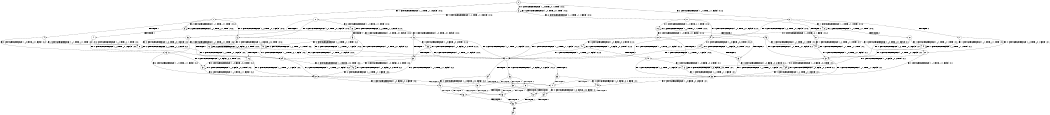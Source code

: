 digraph BCG {
size = "7, 10.5";
center = TRUE;
node [shape = circle];
0 [peripheries = 2];
0 -> 1 [label = "EX !1 !ATOMIC_EXCH_BRANCH (1, +1, TRUE, +1, 1, FALSE) !:0:1:2:"];
0 -> 2 [label = "EX !2 !ATOMIC_EXCH_BRANCH (1, +1, TRUE, +1, 1, FALSE) !:0:1:2:"];
0 -> 3 [label = "EX !0 !ATOMIC_EXCH_BRANCH (1, +0, TRUE, +0, 1, TRUE) !:0:1:2:"];
1 -> 4 [label = "TERMINATE !1"];
1 -> 5 [label = "EX !2 !ATOMIC_EXCH_BRANCH (1, +1, TRUE, +1, 1, TRUE) !:0:1:2:"];
1 -> 6 [label = "EX !0 !ATOMIC_EXCH_BRANCH (1, +0, TRUE, +0, 1, FALSE) !:0:1:2:"];
2 -> 7 [label = "TERMINATE !2"];
2 -> 8 [label = "EX !1 !ATOMIC_EXCH_BRANCH (1, +1, TRUE, +1, 1, TRUE) !:0:1:2:"];
2 -> 9 [label = "EX !0 !ATOMIC_EXCH_BRANCH (1, +0, TRUE, +0, 1, FALSE) !:0:1:2:"];
3 -> 10 [label = "EX !1 !ATOMIC_EXCH_BRANCH (1, +1, TRUE, +1, 1, FALSE) !:0:1:2:"];
3 -> 11 [label = "EX !2 !ATOMIC_EXCH_BRANCH (1, +1, TRUE, +1, 1, FALSE) !:0:1:2:"];
3 -> 3 [label = "EX !0 !ATOMIC_EXCH_BRANCH (1, +0, TRUE, +0, 1, TRUE) !:0:1:2:"];
4 -> 12 [label = "EX !2 !ATOMIC_EXCH_BRANCH (1, +1, TRUE, +1, 1, TRUE) !:0:2:"];
4 -> 13 [label = "EX !0 !ATOMIC_EXCH_BRANCH (1, +0, TRUE, +0, 1, FALSE) !:0:2:"];
5 -> 14 [label = "TERMINATE !1"];
5 -> 15 [label = "EX !0 !ATOMIC_EXCH_BRANCH (1, +0, TRUE, +0, 1, FALSE) !:0:1:2:"];
5 -> 5 [label = "EX !2 !ATOMIC_EXCH_BRANCH (1, +1, TRUE, +1, 1, TRUE) !:0:1:2:"];
6 -> 16 [label = "TERMINATE !1"];
6 -> 17 [label = "EX !2 !ATOMIC_EXCH_BRANCH (1, +1, TRUE, +1, 1, FALSE) !:0:1:2:"];
6 -> 18 [label = "EX !0 !ATOMIC_EXCH_BRANCH (1, +0, FALSE, +0, 2, TRUE) !:0:1:2:"];
7 -> 19 [label = "EX !1 !ATOMIC_EXCH_BRANCH (1, +1, TRUE, +1, 1, TRUE) !:0:1:"];
7 -> 20 [label = "EX !0 !ATOMIC_EXCH_BRANCH (1, +0, TRUE, +0, 1, FALSE) !:0:1:"];
8 -> 21 [label = "TERMINATE !2"];
8 -> 22 [label = "EX !0 !ATOMIC_EXCH_BRANCH (1, +0, TRUE, +0, 1, FALSE) !:0:1:2:"];
8 -> 8 [label = "EX !1 !ATOMIC_EXCH_BRANCH (1, +1, TRUE, +1, 1, TRUE) !:0:1:2:"];
9 -> 23 [label = "TERMINATE !2"];
9 -> 17 [label = "EX !1 !ATOMIC_EXCH_BRANCH (1, +1, TRUE, +1, 1, FALSE) !:0:1:2:"];
9 -> 24 [label = "EX !0 !ATOMIC_EXCH_BRANCH (1, +0, FALSE, +0, 2, TRUE) !:0:1:2:"];
10 -> 25 [label = "TERMINATE !1"];
10 -> 26 [label = "EX !2 !ATOMIC_EXCH_BRANCH (1, +1, TRUE, +1, 1, TRUE) !:0:1:2:"];
10 -> 6 [label = "EX !0 !ATOMIC_EXCH_BRANCH (1, +0, TRUE, +0, 1, FALSE) !:0:1:2:"];
11 -> 27 [label = "TERMINATE !2"];
11 -> 28 [label = "EX !1 !ATOMIC_EXCH_BRANCH (1, +1, TRUE, +1, 1, TRUE) !:0:1:2:"];
11 -> 9 [label = "EX !0 !ATOMIC_EXCH_BRANCH (1, +0, TRUE, +0, 1, FALSE) !:0:1:2:"];
12 -> 29 [label = "EX !0 !ATOMIC_EXCH_BRANCH (1, +0, TRUE, +0, 1, FALSE) !:0:2:"];
12 -> 12 [label = "EX !2 !ATOMIC_EXCH_BRANCH (1, +1, TRUE, +1, 1, TRUE) !:0:2:"];
13 -> 30 [label = "EX !2 !ATOMIC_EXCH_BRANCH (1, +1, TRUE, +1, 1, FALSE) !:0:2:"];
13 -> 31 [label = "EX !0 !ATOMIC_EXCH_BRANCH (1, +0, FALSE, +0, 2, TRUE) !:0:2:"];
14 -> 29 [label = "EX !0 !ATOMIC_EXCH_BRANCH (1, +0, TRUE, +0, 1, FALSE) !:0:2:"];
14 -> 12 [label = "EX !2 !ATOMIC_EXCH_BRANCH (1, +1, TRUE, +1, 1, TRUE) !:0:2:"];
15 -> 32 [label = "TERMINATE !1"];
15 -> 17 [label = "EX !2 !ATOMIC_EXCH_BRANCH (1, +1, TRUE, +1, 1, FALSE) !:0:1:2:"];
15 -> 33 [label = "EX !0 !ATOMIC_EXCH_BRANCH (1, +0, FALSE, +0, 2, TRUE) !:0:1:2:"];
16 -> 30 [label = "EX !2 !ATOMIC_EXCH_BRANCH (1, +1, TRUE, +1, 1, FALSE) !:0:2:"];
16 -> 31 [label = "EX !0 !ATOMIC_EXCH_BRANCH (1, +0, FALSE, +0, 2, TRUE) !:0:2:"];
17 -> 34 [label = "TERMINATE !1"];
17 -> 35 [label = "TERMINATE !2"];
17 -> 36 [label = "EX !0 !ATOMIC_EXCH_BRANCH (1, +0, FALSE, +0, 2, FALSE) !:0:1:2:"];
18 -> 16 [label = "TERMINATE !1"];
18 -> 17 [label = "EX !2 !ATOMIC_EXCH_BRANCH (1, +1, TRUE, +1, 1, FALSE) !:0:1:2:"];
18 -> 18 [label = "EX !0 !ATOMIC_EXCH_BRANCH (1, +0, FALSE, +0, 2, TRUE) !:0:1:2:"];
19 -> 37 [label = "EX !0 !ATOMIC_EXCH_BRANCH (1, +0, TRUE, +0, 1, FALSE) !:0:1:"];
19 -> 19 [label = "EX !1 !ATOMIC_EXCH_BRANCH (1, +1, TRUE, +1, 1, TRUE) !:0:1:"];
20 -> 38 [label = "EX !1 !ATOMIC_EXCH_BRANCH (1, +1, TRUE, +1, 1, FALSE) !:0:1:"];
20 -> 39 [label = "EX !0 !ATOMIC_EXCH_BRANCH (1, +0, FALSE, +0, 2, TRUE) !:0:1:"];
21 -> 37 [label = "EX !0 !ATOMIC_EXCH_BRANCH (1, +0, TRUE, +0, 1, FALSE) !:0:1:"];
21 -> 19 [label = "EX !1 !ATOMIC_EXCH_BRANCH (1, +1, TRUE, +1, 1, TRUE) !:0:1:"];
22 -> 40 [label = "TERMINATE !2"];
22 -> 17 [label = "EX !1 !ATOMIC_EXCH_BRANCH (1, +1, TRUE, +1, 1, FALSE) !:0:1:2:"];
22 -> 41 [label = "EX !0 !ATOMIC_EXCH_BRANCH (1, +0, FALSE, +0, 2, TRUE) !:0:1:2:"];
23 -> 38 [label = "EX !1 !ATOMIC_EXCH_BRANCH (1, +1, TRUE, +1, 1, FALSE) !:0:1:"];
23 -> 39 [label = "EX !0 !ATOMIC_EXCH_BRANCH (1, +0, FALSE, +0, 2, TRUE) !:0:1:"];
24 -> 23 [label = "TERMINATE !2"];
24 -> 17 [label = "EX !1 !ATOMIC_EXCH_BRANCH (1, +1, TRUE, +1, 1, FALSE) !:0:1:2:"];
24 -> 24 [label = "EX !0 !ATOMIC_EXCH_BRANCH (1, +0, FALSE, +0, 2, TRUE) !:0:1:2:"];
25 -> 42 [label = "EX !2 !ATOMIC_EXCH_BRANCH (1, +1, TRUE, +1, 1, TRUE) !:0:2:"];
25 -> 13 [label = "EX !0 !ATOMIC_EXCH_BRANCH (1, +0, TRUE, +0, 1, FALSE) !:0:2:"];
26 -> 43 [label = "TERMINATE !1"];
26 -> 26 [label = "EX !2 !ATOMIC_EXCH_BRANCH (1, +1, TRUE, +1, 1, TRUE) !:0:1:2:"];
26 -> 15 [label = "EX !0 !ATOMIC_EXCH_BRANCH (1, +0, TRUE, +0, 1, FALSE) !:0:1:2:"];
27 -> 44 [label = "EX !1 !ATOMIC_EXCH_BRANCH (1, +1, TRUE, +1, 1, TRUE) !:0:1:"];
27 -> 20 [label = "EX !0 !ATOMIC_EXCH_BRANCH (1, +0, TRUE, +0, 1, FALSE) !:0:1:"];
28 -> 45 [label = "TERMINATE !2"];
28 -> 28 [label = "EX !1 !ATOMIC_EXCH_BRANCH (1, +1, TRUE, +1, 1, TRUE) !:0:1:2:"];
28 -> 22 [label = "EX !0 !ATOMIC_EXCH_BRANCH (1, +0, TRUE, +0, 1, FALSE) !:0:1:2:"];
29 -> 30 [label = "EX !2 !ATOMIC_EXCH_BRANCH (1, +1, TRUE, +1, 1, FALSE) !:0:2:"];
29 -> 46 [label = "EX !0 !ATOMIC_EXCH_BRANCH (1, +0, FALSE, +0, 2, TRUE) !:0:2:"];
30 -> 47 [label = "TERMINATE !2"];
30 -> 48 [label = "EX !0 !ATOMIC_EXCH_BRANCH (1, +0, FALSE, +0, 2, FALSE) !:0:2:"];
31 -> 30 [label = "EX !2 !ATOMIC_EXCH_BRANCH (1, +1, TRUE, +1, 1, FALSE) !:0:2:"];
31 -> 31 [label = "EX !0 !ATOMIC_EXCH_BRANCH (1, +0, FALSE, +0, 2, TRUE) !:0:2:"];
32 -> 30 [label = "EX !2 !ATOMIC_EXCH_BRANCH (1, +1, TRUE, +1, 1, FALSE) !:0:2:"];
32 -> 46 [label = "EX !0 !ATOMIC_EXCH_BRANCH (1, +0, FALSE, +0, 2, TRUE) !:0:2:"];
33 -> 32 [label = "TERMINATE !1"];
33 -> 17 [label = "EX !2 !ATOMIC_EXCH_BRANCH (1, +1, TRUE, +1, 1, FALSE) !:0:1:2:"];
33 -> 33 [label = "EX !0 !ATOMIC_EXCH_BRANCH (1, +0, FALSE, +0, 2, TRUE) !:0:1:2:"];
34 -> 47 [label = "TERMINATE !2"];
34 -> 48 [label = "EX !0 !ATOMIC_EXCH_BRANCH (1, +0, FALSE, +0, 2, FALSE) !:0:2:"];
35 -> 47 [label = "TERMINATE !1"];
35 -> 49 [label = "EX !0 !ATOMIC_EXCH_BRANCH (1, +0, FALSE, +0, 2, FALSE) !:0:1:"];
36 -> 50 [label = "TERMINATE !1"];
36 -> 51 [label = "TERMINATE !2"];
36 -> 52 [label = "TERMINATE !0"];
37 -> 38 [label = "EX !1 !ATOMIC_EXCH_BRANCH (1, +1, TRUE, +1, 1, FALSE) !:0:1:"];
37 -> 53 [label = "EX !0 !ATOMIC_EXCH_BRANCH (1, +0, FALSE, +0, 2, TRUE) !:0:1:"];
38 -> 47 [label = "TERMINATE !1"];
38 -> 49 [label = "EX !0 !ATOMIC_EXCH_BRANCH (1, +0, FALSE, +0, 2, FALSE) !:0:1:"];
39 -> 38 [label = "EX !1 !ATOMIC_EXCH_BRANCH (1, +1, TRUE, +1, 1, FALSE) !:0:1:"];
39 -> 39 [label = "EX !0 !ATOMIC_EXCH_BRANCH (1, +0, FALSE, +0, 2, TRUE) !:0:1:"];
40 -> 38 [label = "EX !1 !ATOMIC_EXCH_BRANCH (1, +1, TRUE, +1, 1, FALSE) !:0:1:"];
40 -> 53 [label = "EX !0 !ATOMIC_EXCH_BRANCH (1, +0, FALSE, +0, 2, TRUE) !:0:1:"];
41 -> 40 [label = "TERMINATE !2"];
41 -> 17 [label = "EX !1 !ATOMIC_EXCH_BRANCH (1, +1, TRUE, +1, 1, FALSE) !:0:1:2:"];
41 -> 41 [label = "EX !0 !ATOMIC_EXCH_BRANCH (1, +0, FALSE, +0, 2, TRUE) !:0:1:2:"];
42 -> 42 [label = "EX !2 !ATOMIC_EXCH_BRANCH (1, +1, TRUE, +1, 1, TRUE) !:0:2:"];
42 -> 29 [label = "EX !0 !ATOMIC_EXCH_BRANCH (1, +0, TRUE, +0, 1, FALSE) !:0:2:"];
43 -> 42 [label = "EX !2 !ATOMIC_EXCH_BRANCH (1, +1, TRUE, +1, 1, TRUE) !:0:2:"];
43 -> 29 [label = "EX !0 !ATOMIC_EXCH_BRANCH (1, +0, TRUE, +0, 1, FALSE) !:0:2:"];
44 -> 44 [label = "EX !1 !ATOMIC_EXCH_BRANCH (1, +1, TRUE, +1, 1, TRUE) !:0:1:"];
44 -> 37 [label = "EX !0 !ATOMIC_EXCH_BRANCH (1, +0, TRUE, +0, 1, FALSE) !:0:1:"];
45 -> 44 [label = "EX !1 !ATOMIC_EXCH_BRANCH (1, +1, TRUE, +1, 1, TRUE) !:0:1:"];
45 -> 37 [label = "EX !0 !ATOMIC_EXCH_BRANCH (1, +0, TRUE, +0, 1, FALSE) !:0:1:"];
46 -> 30 [label = "EX !2 !ATOMIC_EXCH_BRANCH (1, +1, TRUE, +1, 1, FALSE) !:0:2:"];
46 -> 46 [label = "EX !0 !ATOMIC_EXCH_BRANCH (1, +0, FALSE, +0, 2, TRUE) !:0:2:"];
47 -> 54 [label = "EX !0 !ATOMIC_EXCH_BRANCH (1, +0, FALSE, +0, 2, FALSE) !:0:"];
48 -> 55 [label = "TERMINATE !2"];
48 -> 56 [label = "TERMINATE !0"];
49 -> 55 [label = "TERMINATE !1"];
49 -> 57 [label = "TERMINATE !0"];
50 -> 55 [label = "TERMINATE !2"];
50 -> 56 [label = "TERMINATE !0"];
51 -> 55 [label = "TERMINATE !1"];
51 -> 57 [label = "TERMINATE !0"];
52 -> 56 [label = "TERMINATE !1"];
52 -> 57 [label = "TERMINATE !2"];
53 -> 38 [label = "EX !1 !ATOMIC_EXCH_BRANCH (1, +1, TRUE, +1, 1, FALSE) !:0:1:"];
53 -> 53 [label = "EX !0 !ATOMIC_EXCH_BRANCH (1, +0, FALSE, +0, 2, TRUE) !:0:1:"];
54 -> 58 [label = "TERMINATE !0"];
55 -> 58 [label = "TERMINATE !0"];
56 -> 58 [label = "TERMINATE !2"];
57 -> 58 [label = "TERMINATE !1"];
58 -> 59 [label = "exit"];
}
